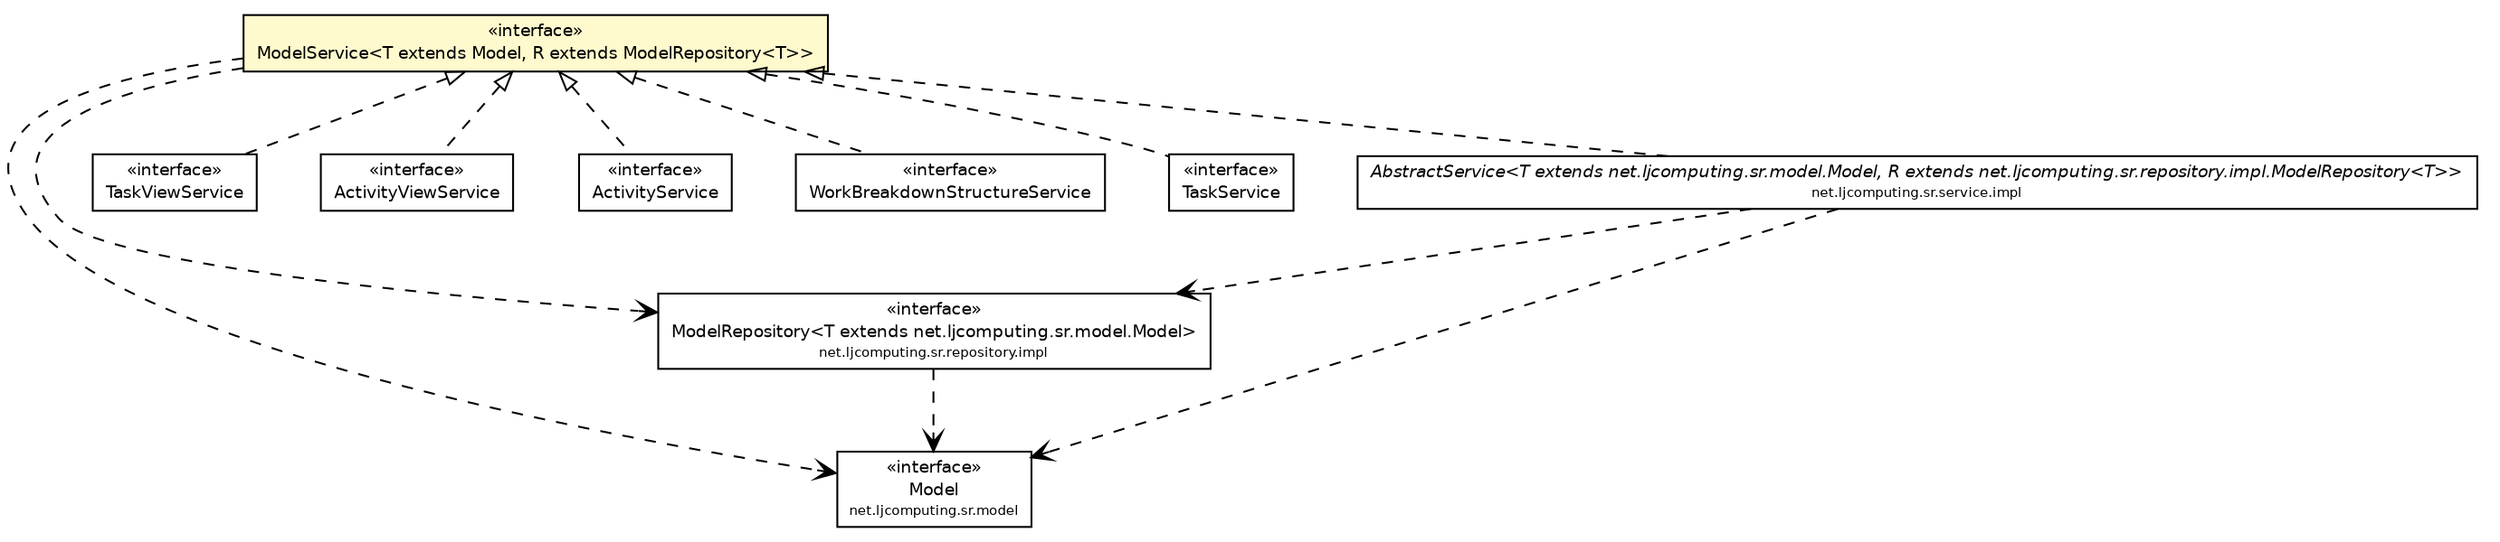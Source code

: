 #!/usr/local/bin/dot
#
# Class diagram 
# Generated by UMLGraph version R5_6 (http://www.umlgraph.org/)
#

digraph G {
	edge [fontname="Helvetica",fontsize=10,labelfontname="Helvetica",labelfontsize=10];
	node [fontname="Helvetica",fontsize=10,shape=plaintext];
	nodesep=0.25;
	ranksep=0.5;
	// net.ljcomputing.sr.repository.impl.ModelRepository<T extends net.ljcomputing.sr.model.Model>
	c5092 [label=<<table title="net.ljcomputing.sr.repository.impl.ModelRepository" border="0" cellborder="1" cellspacing="0" cellpadding="2" port="p" href="../repository/impl/ModelRepository.html">
		<tr><td><table border="0" cellspacing="0" cellpadding="1">
<tr><td align="center" balign="center"> &#171;interface&#187; </td></tr>
<tr><td align="center" balign="center"> ModelRepository&lt;T extends net.ljcomputing.sr.model.Model&gt; </td></tr>
<tr><td align="center" balign="center"><font point-size="7.0"> net.ljcomputing.sr.repository.impl </font></td></tr>
		</table></td></tr>
		</table>>, URL="../repository/impl/ModelRepository.html", fontname="Helvetica", fontcolor="black", fontsize=9.0];
	// net.ljcomputing.sr.model.Model
	c5131 [label=<<table title="net.ljcomputing.sr.model.Model" border="0" cellborder="1" cellspacing="0" cellpadding="2" port="p" href="../model/Model.html">
		<tr><td><table border="0" cellspacing="0" cellpadding="1">
<tr><td align="center" balign="center"> &#171;interface&#187; </td></tr>
<tr><td align="center" balign="center"> Model </td></tr>
<tr><td align="center" balign="center"><font point-size="7.0"> net.ljcomputing.sr.model </font></td></tr>
		</table></td></tr>
		</table>>, URL="../model/Model.html", fontname="Helvetica", fontcolor="black", fontsize=9.0];
	// net.ljcomputing.sr.service.TaskViewService
	c5135 [label=<<table title="net.ljcomputing.sr.service.TaskViewService" border="0" cellborder="1" cellspacing="0" cellpadding="2" port="p" href="./TaskViewService.html">
		<tr><td><table border="0" cellspacing="0" cellpadding="1">
<tr><td align="center" balign="center"> &#171;interface&#187; </td></tr>
<tr><td align="center" balign="center"> TaskViewService </td></tr>
		</table></td></tr>
		</table>>, URL="./TaskViewService.html", fontname="Helvetica", fontcolor="black", fontsize=9.0];
	// net.ljcomputing.sr.service.ActivityViewService
	c5136 [label=<<table title="net.ljcomputing.sr.service.ActivityViewService" border="0" cellborder="1" cellspacing="0" cellpadding="2" port="p" href="./ActivityViewService.html">
		<tr><td><table border="0" cellspacing="0" cellpadding="1">
<tr><td align="center" balign="center"> &#171;interface&#187; </td></tr>
<tr><td align="center" balign="center"> ActivityViewService </td></tr>
		</table></td></tr>
		</table>>, URL="./ActivityViewService.html", fontname="Helvetica", fontcolor="black", fontsize=9.0];
	// net.ljcomputing.sr.service.ModelService<T extends net.ljcomputing.sr.model.Model, R extends net.ljcomputing.sr.repository.impl.ModelRepository<T>>
	c5137 [label=<<table title="net.ljcomputing.sr.service.ModelService" border="0" cellborder="1" cellspacing="0" cellpadding="2" port="p" bgcolor="lemonChiffon" href="./ModelService.html">
		<tr><td><table border="0" cellspacing="0" cellpadding="1">
<tr><td align="center" balign="center"> &#171;interface&#187; </td></tr>
<tr><td align="center" balign="center"> ModelService&lt;T extends Model, R extends ModelRepository&lt;T&gt;&gt; </td></tr>
		</table></td></tr>
		</table>>, URL="./ModelService.html", fontname="Helvetica", fontcolor="black", fontsize=9.0];
	// net.ljcomputing.sr.service.ActivityService
	c5139 [label=<<table title="net.ljcomputing.sr.service.ActivityService" border="0" cellborder="1" cellspacing="0" cellpadding="2" port="p" href="./ActivityService.html">
		<tr><td><table border="0" cellspacing="0" cellpadding="1">
<tr><td align="center" balign="center"> &#171;interface&#187; </td></tr>
<tr><td align="center" balign="center"> ActivityService </td></tr>
		</table></td></tr>
		</table>>, URL="./ActivityService.html", fontname="Helvetica", fontcolor="black", fontsize=9.0];
	// net.ljcomputing.sr.service.WorkBreakdownStructureService
	c5140 [label=<<table title="net.ljcomputing.sr.service.WorkBreakdownStructureService" border="0" cellborder="1" cellspacing="0" cellpadding="2" port="p" href="./WorkBreakdownStructureService.html">
		<tr><td><table border="0" cellspacing="0" cellpadding="1">
<tr><td align="center" balign="center"> &#171;interface&#187; </td></tr>
<tr><td align="center" balign="center"> WorkBreakdownStructureService </td></tr>
		</table></td></tr>
		</table>>, URL="./WorkBreakdownStructureService.html", fontname="Helvetica", fontcolor="black", fontsize=9.0];
	// net.ljcomputing.sr.service.TaskService
	c5141 [label=<<table title="net.ljcomputing.sr.service.TaskService" border="0" cellborder="1" cellspacing="0" cellpadding="2" port="p" href="./TaskService.html">
		<tr><td><table border="0" cellspacing="0" cellpadding="1">
<tr><td align="center" balign="center"> &#171;interface&#187; </td></tr>
<tr><td align="center" balign="center"> TaskService </td></tr>
		</table></td></tr>
		</table>>, URL="./TaskService.html", fontname="Helvetica", fontcolor="black", fontsize=9.0];
	// net.ljcomputing.sr.service.impl.AbstractService<T extends net.ljcomputing.sr.model.Model, R extends net.ljcomputing.sr.repository.impl.ModelRepository<T>>
	c5147 [label=<<table title="net.ljcomputing.sr.service.impl.AbstractService" border="0" cellborder="1" cellspacing="0" cellpadding="2" port="p" href="./impl/AbstractService.html">
		<tr><td><table border="0" cellspacing="0" cellpadding="1">
<tr><td align="center" balign="center"><font face="Helvetica-Oblique"> AbstractService&lt;T extends net.ljcomputing.sr.model.Model, R extends net.ljcomputing.sr.repository.impl.ModelRepository&lt;T&gt;&gt; </font></td></tr>
<tr><td align="center" balign="center"><font point-size="7.0"> net.ljcomputing.sr.service.impl </font></td></tr>
		</table></td></tr>
		</table>>, URL="./impl/AbstractService.html", fontname="Helvetica", fontcolor="black", fontsize=9.0];
	//net.ljcomputing.sr.service.TaskViewService implements net.ljcomputing.sr.service.ModelService<T extends net.ljcomputing.sr.model.Model, R extends net.ljcomputing.sr.repository.impl.ModelRepository<T>>
	c5137:p -> c5135:p [dir=back,arrowtail=empty,style=dashed];
	//net.ljcomputing.sr.service.ActivityViewService implements net.ljcomputing.sr.service.ModelService<T extends net.ljcomputing.sr.model.Model, R extends net.ljcomputing.sr.repository.impl.ModelRepository<T>>
	c5137:p -> c5136:p [dir=back,arrowtail=empty,style=dashed];
	//net.ljcomputing.sr.service.ActivityService implements net.ljcomputing.sr.service.ModelService<T extends net.ljcomputing.sr.model.Model, R extends net.ljcomputing.sr.repository.impl.ModelRepository<T>>
	c5137:p -> c5139:p [dir=back,arrowtail=empty,style=dashed];
	//net.ljcomputing.sr.service.WorkBreakdownStructureService implements net.ljcomputing.sr.service.ModelService<T extends net.ljcomputing.sr.model.Model, R extends net.ljcomputing.sr.repository.impl.ModelRepository<T>>
	c5137:p -> c5140:p [dir=back,arrowtail=empty,style=dashed];
	//net.ljcomputing.sr.service.TaskService implements net.ljcomputing.sr.service.ModelService<T extends net.ljcomputing.sr.model.Model, R extends net.ljcomputing.sr.repository.impl.ModelRepository<T>>
	c5137:p -> c5141:p [dir=back,arrowtail=empty,style=dashed];
	//net.ljcomputing.sr.service.impl.AbstractService<T extends net.ljcomputing.sr.model.Model, R extends net.ljcomputing.sr.repository.impl.ModelRepository<T>> implements net.ljcomputing.sr.service.ModelService<T extends net.ljcomputing.sr.model.Model, R extends net.ljcomputing.sr.repository.impl.ModelRepository<T>>
	c5137:p -> c5147:p [dir=back,arrowtail=empty,style=dashed];
	// net.ljcomputing.sr.repository.impl.ModelRepository<T extends net.ljcomputing.sr.model.Model> DEPEND net.ljcomputing.sr.model.Model
	c5092:p -> c5131:p [taillabel="", label="", headlabel="", fontname="Helvetica", fontcolor="black", fontsize=10.0, color="black", arrowhead=open, style=dashed];
	// net.ljcomputing.sr.service.ModelService<T extends net.ljcomputing.sr.model.Model, R extends net.ljcomputing.sr.repository.impl.ModelRepository<T>> DEPEND net.ljcomputing.sr.model.Model
	c5137:p -> c5131:p [taillabel="", label="", headlabel="", fontname="Helvetica", fontcolor="black", fontsize=10.0, color="black", arrowhead=open, style=dashed];
	// net.ljcomputing.sr.service.ModelService<T extends net.ljcomputing.sr.model.Model, R extends net.ljcomputing.sr.repository.impl.ModelRepository<T>> DEPEND net.ljcomputing.sr.repository.impl.ModelRepository<T extends net.ljcomputing.sr.model.Model>
	c5137:p -> c5092:p [taillabel="", label="", headlabel="", fontname="Helvetica", fontcolor="black", fontsize=10.0, color="black", arrowhead=open, style=dashed];
	// net.ljcomputing.sr.service.impl.AbstractService<T extends net.ljcomputing.sr.model.Model, R extends net.ljcomputing.sr.repository.impl.ModelRepository<T>> DEPEND net.ljcomputing.sr.model.Model
	c5147:p -> c5131:p [taillabel="", label="", headlabel="", fontname="Helvetica", fontcolor="black", fontsize=10.0, color="black", arrowhead=open, style=dashed];
	// net.ljcomputing.sr.service.impl.AbstractService<T extends net.ljcomputing.sr.model.Model, R extends net.ljcomputing.sr.repository.impl.ModelRepository<T>> DEPEND net.ljcomputing.sr.repository.impl.ModelRepository<T extends net.ljcomputing.sr.model.Model>
	c5147:p -> c5092:p [taillabel="", label="", headlabel="", fontname="Helvetica", fontcolor="black", fontsize=10.0, color="black", arrowhead=open, style=dashed];
}

